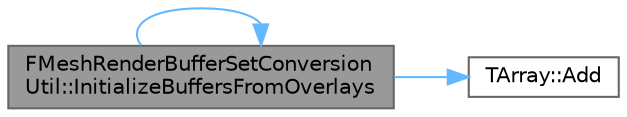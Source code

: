 digraph "FMeshRenderBufferSetConversionUtil::InitializeBuffersFromOverlays"
{
 // INTERACTIVE_SVG=YES
 // LATEX_PDF_SIZE
  bgcolor="transparent";
  edge [fontname=Helvetica,fontsize=10,labelfontname=Helvetica,labelfontsize=10];
  node [fontname=Helvetica,fontsize=10,shape=box,height=0.2,width=0.4];
  rankdir="LR";
  Node1 [id="Node000001",label="FMeshRenderBufferSetConversion\lUtil::InitializeBuffersFromOverlays",height=0.2,width=0.4,color="gray40", fillcolor="grey60", style="filled", fontcolor="black",tooltip="Initialize rendering buffers from given attribute overlays."];
  Node1 -> Node2 [id="edge1_Node000001_Node000002",color="steelblue1",style="solid",tooltip=" "];
  Node2 [id="Node000002",label="TArray::Add",height=0.2,width=0.4,color="grey40", fillcolor="white", style="filled",URL="$d4/d52/classTArray.html#a94f6bf2bef04382fc79010abad57d823",tooltip="Adds a new item to the end of the array, possibly reallocating the whole array to fit."];
  Node1 -> Node1 [id="edge2_Node000001_Node000001",color="steelblue1",style="solid",tooltip=" "];
}
